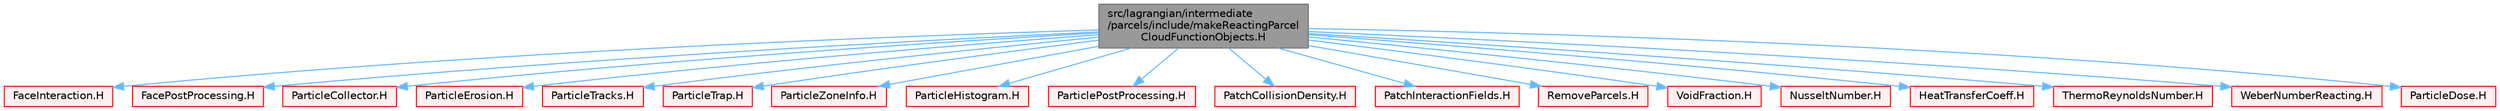 digraph "src/lagrangian/intermediate/parcels/include/makeReactingParcelCloudFunctionObjects.H"
{
 // LATEX_PDF_SIZE
  bgcolor="transparent";
  edge [fontname=Helvetica,fontsize=10,labelfontname=Helvetica,labelfontsize=10];
  node [fontname=Helvetica,fontsize=10,shape=box,height=0.2,width=0.4];
  Node1 [id="Node000001",label="src/lagrangian/intermediate\l/parcels/include/makeReactingParcel\lCloudFunctionObjects.H",height=0.2,width=0.4,color="gray40", fillcolor="grey60", style="filled", fontcolor="black",tooltip=" "];
  Node1 -> Node2 [id="edge1_Node000001_Node000002",color="steelblue1",style="solid",tooltip=" "];
  Node2 [id="Node000002",label="FaceInteraction.H",height=0.2,width=0.4,color="red", fillcolor="#FFF0F0", style="filled",URL="$FaceInteraction_8H.html",tooltip=" "];
  Node1 -> Node243 [id="edge2_Node000001_Node000243",color="steelblue1",style="solid",tooltip=" "];
  Node243 [id="Node000243",label="FacePostProcessing.H",height=0.2,width=0.4,color="red", fillcolor="#FFF0F0", style="filled",URL="$FacePostProcessing_8H.html",tooltip=" "];
  Node1 -> Node254 [id="edge3_Node000001_Node000254",color="steelblue1",style="solid",tooltip=" "];
  Node254 [id="Node000254",label="ParticleCollector.H",height=0.2,width=0.4,color="red", fillcolor="#FFF0F0", style="filled",URL="$ParticleCollector_8H.html",tooltip=" "];
  Node1 -> Node264 [id="edge4_Node000001_Node000264",color="steelblue1",style="solid",tooltip=" "];
  Node264 [id="Node000264",label="ParticleErosion.H",height=0.2,width=0.4,color="red", fillcolor="#FFF0F0", style="filled",URL="$ParticleErosion_8H.html",tooltip=" "];
  Node1 -> Node396 [id="edge5_Node000001_Node000396",color="steelblue1",style="solid",tooltip=" "];
  Node396 [id="Node000396",label="ParticleTracks.H",height=0.2,width=0.4,color="red", fillcolor="#FFF0F0", style="filled",URL="$ParticleTracks_8H.html",tooltip=" "];
  Node1 -> Node399 [id="edge6_Node000001_Node000399",color="steelblue1",style="solid",tooltip=" "];
  Node399 [id="Node000399",label="ParticleTrap.H",height=0.2,width=0.4,color="red", fillcolor="#FFF0F0", style="filled",URL="$ParticleTrap_8H.html",tooltip=" "];
  Node1 -> Node400 [id="edge7_Node000001_Node000400",color="steelblue1",style="solid",tooltip=" "];
  Node400 [id="Node000400",label="ParticleZoneInfo.H",height=0.2,width=0.4,color="red", fillcolor="#FFF0F0", style="filled",URL="$ParticleZoneInfo_8H.html",tooltip=" "];
  Node1 -> Node410 [id="edge8_Node000001_Node000410",color="steelblue1",style="solid",tooltip=" "];
  Node410 [id="Node000410",label="ParticleHistogram.H",height=0.2,width=0.4,color="red", fillcolor="#FFF0F0", style="filled",URL="$ParticleHistogram_8H.html",tooltip=" "];
  Node1 -> Node412 [id="edge9_Node000001_Node000412",color="steelblue1",style="solid",tooltip=" "];
  Node412 [id="Node000412",label="ParticlePostProcessing.H",height=0.2,width=0.4,color="red", fillcolor="#FFF0F0", style="filled",URL="$ParticlePostProcessing_8H.html",tooltip=" "];
  Node1 -> Node413 [id="edge10_Node000001_Node000413",color="steelblue1",style="solid",tooltip=" "];
  Node413 [id="Node000413",label="PatchCollisionDensity.H",height=0.2,width=0.4,color="red", fillcolor="#FFF0F0", style="filled",URL="$PatchCollisionDensity_8H.html",tooltip=" "];
  Node1 -> Node414 [id="edge11_Node000001_Node000414",color="steelblue1",style="solid",tooltip=" "];
  Node414 [id="Node000414",label="PatchInteractionFields.H",height=0.2,width=0.4,color="red", fillcolor="#FFF0F0", style="filled",URL="$PatchInteractionFields_8H.html",tooltip=" "];
  Node1 -> Node415 [id="edge12_Node000001_Node000415",color="steelblue1",style="solid",tooltip=" "];
  Node415 [id="Node000415",label="RemoveParcels.H",height=0.2,width=0.4,color="red", fillcolor="#FFF0F0", style="filled",URL="$RemoveParcels_8H.html",tooltip=" "];
  Node1 -> Node416 [id="edge13_Node000001_Node000416",color="steelblue1",style="solid",tooltip=" "];
  Node416 [id="Node000416",label="VoidFraction.H",height=0.2,width=0.4,color="red", fillcolor="#FFF0F0", style="filled",URL="$VoidFraction_8H.html",tooltip=" "];
  Node1 -> Node417 [id="edge14_Node000001_Node000417",color="steelblue1",style="solid",tooltip=" "];
  Node417 [id="Node000417",label="NusseltNumber.H",height=0.2,width=0.4,color="red", fillcolor="#FFF0F0", style="filled",URL="$NusseltNumber_8H.html",tooltip=" "];
  Node1 -> Node418 [id="edge15_Node000001_Node000418",color="steelblue1",style="solid",tooltip=" "];
  Node418 [id="Node000418",label="HeatTransferCoeff.H",height=0.2,width=0.4,color="red", fillcolor="#FFF0F0", style="filled",URL="$HeatTransferCoeff_8H.html",tooltip=" "];
  Node1 -> Node419 [id="edge16_Node000001_Node000419",color="steelblue1",style="solid",tooltip=" "];
  Node419 [id="Node000419",label="ThermoReynoldsNumber.H",height=0.2,width=0.4,color="red", fillcolor="#FFF0F0", style="filled",URL="$ThermoReynoldsNumber_8H.html",tooltip=" "];
  Node1 -> Node420 [id="edge17_Node000001_Node000420",color="steelblue1",style="solid",tooltip=" "];
  Node420 [id="Node000420",label="WeberNumberReacting.H",height=0.2,width=0.4,color="red", fillcolor="#FFF0F0", style="filled",URL="$WeberNumberReacting_8H.html",tooltip=" "];
  Node1 -> Node421 [id="edge18_Node000001_Node000421",color="steelblue1",style="solid",tooltip=" "];
  Node421 [id="Node000421",label="ParticleDose.H",height=0.2,width=0.4,color="red", fillcolor="#FFF0F0", style="filled",URL="$ParticleDose_8H.html",tooltip=" "];
}

